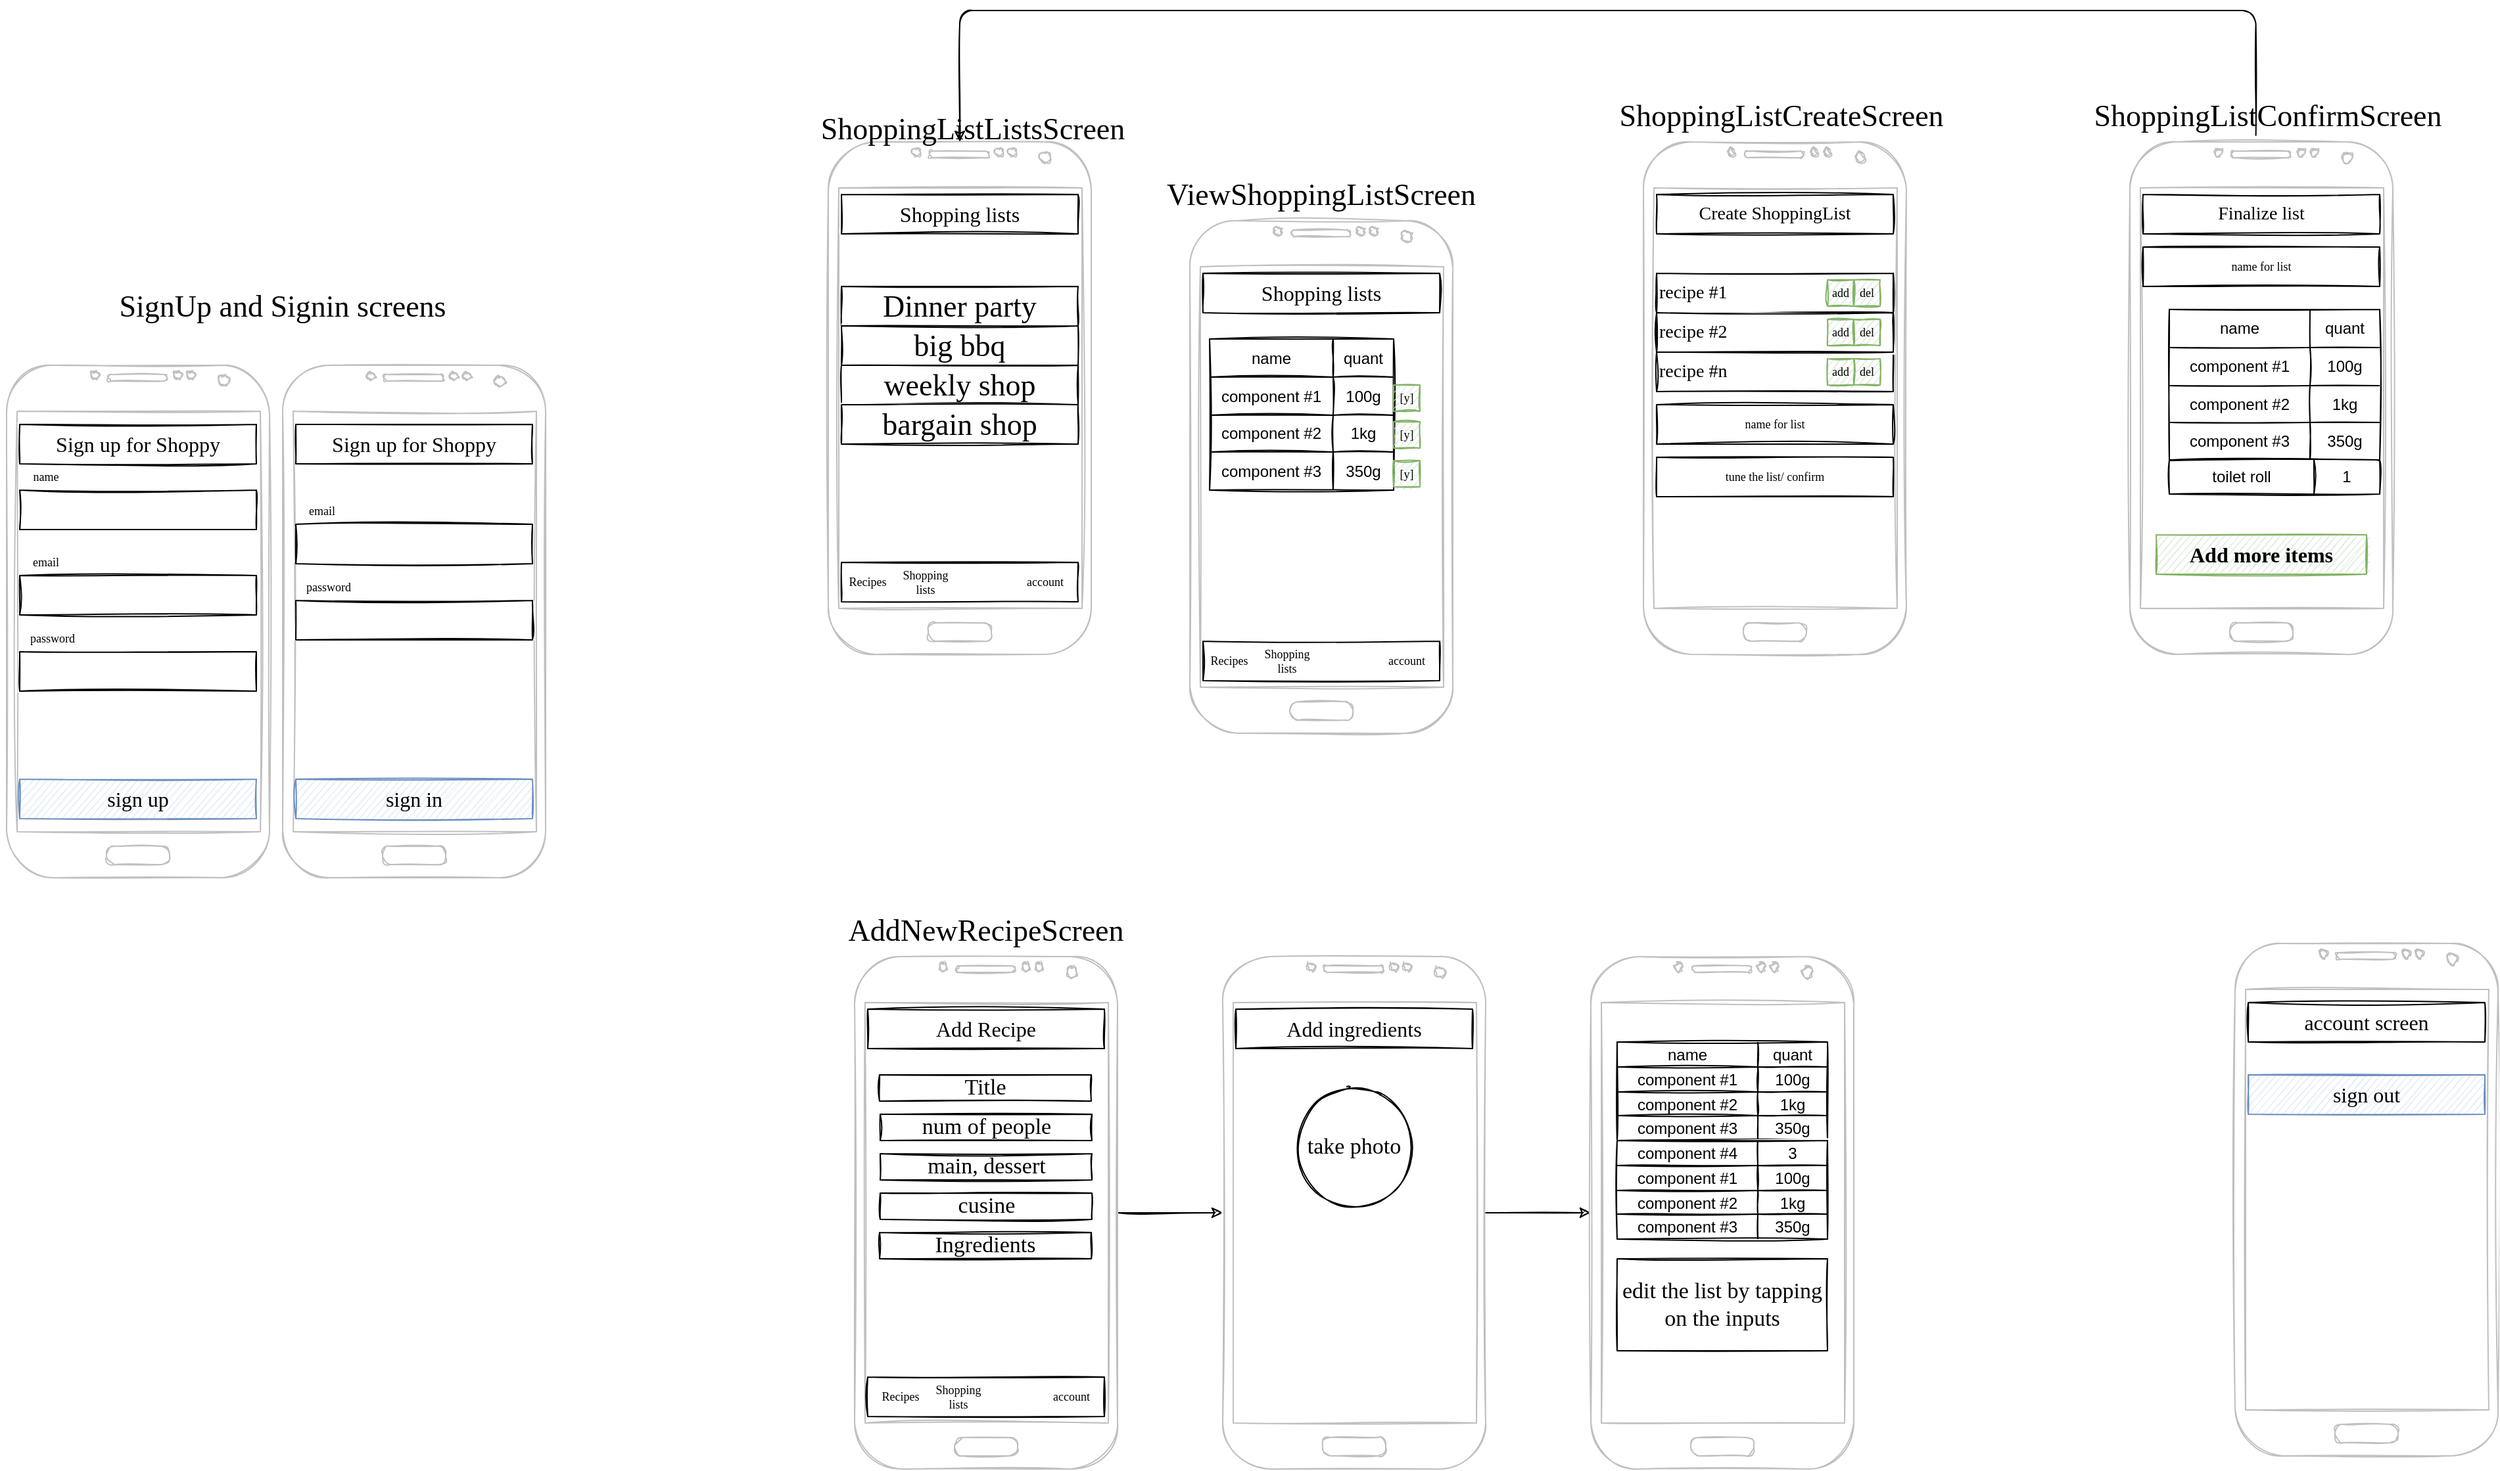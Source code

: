 <mxfile version="14.5.3" type="github" pages="4">
  <diagram id="S8S6S_zs-tFYUFydIni0" name="Page-1">
    <mxGraphModel dx="2241" dy="867" grid="1" gridSize="10" guides="1" tooltips="1" connect="1" arrows="1" fold="1" page="1" pageScale="1" pageWidth="850" pageHeight="1100" math="0" shadow="0">
      <root>
        <mxCell id="0" />
        <mxCell id="1" parent="0" />
        <mxCell id="lwpKW712aM4c5S9FHlkD-142" value="" style="verticalLabelPosition=bottom;verticalAlign=top;html=1;shadow=0;dashed=0;strokeWidth=1;shape=mxgraph.android.phone2;strokeColor=#c0c0c0;sketch=1;" parent="1" vertex="1">
          <mxGeometry x="325" y="180" width="200" height="390" as="geometry" />
        </mxCell>
        <mxCell id="WBAK2P9Rp_MF3gCQEYfs-1" value="" style="verticalLabelPosition=bottom;verticalAlign=top;html=1;shadow=0;dashed=0;strokeWidth=1;shape=mxgraph.android.phone2;strokeColor=#c0c0c0;sketch=1;" parent="1" vertex="1">
          <mxGeometry x="50" y="120" width="200" height="390" as="geometry" />
        </mxCell>
        <mxCell id="LDTR95kZnx1Ec3UNAk0M-1" value="Dinner party" style="rounded=0;whiteSpace=wrap;html=1;fontSize=23;fontFamily=Lucida Console;sketch=1;" parent="1" vertex="1">
          <mxGeometry x="60" y="230" width="180" height="30" as="geometry" />
        </mxCell>
        <mxCell id="LDTR95kZnx1Ec3UNAk0M-2" value="Shopping lists" style="rounded=0;whiteSpace=wrap;html=1;fontSize=16;fontFamily=Lucida Console;sketch=1;" parent="1" vertex="1">
          <mxGeometry x="60" y="160" width="180" height="30" as="geometry" />
        </mxCell>
        <mxCell id="LDTR95kZnx1Ec3UNAk0M-3" value="" style="rounded=0;whiteSpace=wrap;html=1;fontSize=11;fontFamily=Lucida Console;sketch=1;" parent="1" vertex="1">
          <mxGeometry x="60" y="440" width="180" height="30" as="geometry" />
        </mxCell>
        <mxCell id="LDTR95kZnx1Ec3UNAk0M-5" value="Recipes" style="text;html=1;strokeColor=none;fillColor=none;align=center;verticalAlign=middle;whiteSpace=wrap;rounded=0;fontFamily=Lucida Console;fontSize=9;sketch=1;" parent="1" vertex="1">
          <mxGeometry x="60" y="445" width="40" height="20" as="geometry" />
        </mxCell>
        <mxCell id="LDTR95kZnx1Ec3UNAk0M-6" value="Shopping lists" style="text;html=1;strokeColor=none;fillColor=none;align=center;verticalAlign=middle;whiteSpace=wrap;rounded=0;fontFamily=Lucida Console;fontSize=9;sketch=1;" parent="1" vertex="1">
          <mxGeometry x="104" y="445" width="40" height="20" as="geometry" />
        </mxCell>
        <mxCell id="LDTR95kZnx1Ec3UNAk0M-7" value="big bbq" style="rounded=0;whiteSpace=wrap;html=1;fontSize=23;fontFamily=Lucida Console;sketch=1;" parent="1" vertex="1">
          <mxGeometry x="60" y="260" width="180" height="30" as="geometry" />
        </mxCell>
        <mxCell id="LDTR95kZnx1Ec3UNAk0M-8" value="weekly shop" style="rounded=0;whiteSpace=wrap;html=1;fontSize=23;fontFamily=Lucida Console;sketch=1;" parent="1" vertex="1">
          <mxGeometry x="60" y="290" width="180" height="30" as="geometry" />
        </mxCell>
        <mxCell id="LDTR95kZnx1Ec3UNAk0M-9" value="bargain shop" style="rounded=0;whiteSpace=wrap;html=1;fontSize=23;fontFamily=Lucida Console;sketch=1;" parent="1" vertex="1">
          <mxGeometry x="60" y="320" width="180" height="30" as="geometry" />
        </mxCell>
        <mxCell id="LDTR95kZnx1Ec3UNAk0M-11" value="SignUp and Signin screens" style="text;html=1;strokeColor=none;fillColor=none;align=center;verticalAlign=middle;whiteSpace=wrap;rounded=0;fontFamily=Lucida Console;fontSize=23;sketch=1;" parent="1" vertex="1">
          <mxGeometry x="-520" y="235" width="310" height="20" as="geometry" />
        </mxCell>
        <mxCell id="LDTR95kZnx1Ec3UNAk0M-12" value="" style="verticalLabelPosition=bottom;verticalAlign=top;html=1;shadow=0;dashed=0;strokeWidth=1;shape=mxgraph.android.phone2;strokeColor=#c0c0c0;sketch=1;" parent="1" vertex="1">
          <mxGeometry x="670" y="120" width="200" height="390" as="geometry" />
        </mxCell>
        <mxCell id="LDTR95kZnx1Ec3UNAk0M-13" value="ShoppingListCreateScreen" style="text;html=1;strokeColor=none;fillColor=none;align=center;verticalAlign=middle;whiteSpace=wrap;rounded=0;fontFamily=Lucida Console;fontSize=23;sketch=1;" parent="1" vertex="1">
          <mxGeometry x="690" y="90" width="170" height="20" as="geometry" />
        </mxCell>
        <mxCell id="LDTR95kZnx1Ec3UNAk0M-14" value="Create ShoppingList" style="rounded=0;whiteSpace=wrap;html=1;fontSize=14;fontFamily=Lucida Console;sketch=1;" parent="1" vertex="1">
          <mxGeometry x="680" y="160" width="180" height="30" as="geometry" />
        </mxCell>
        <mxCell id="LDTR95kZnx1Ec3UNAk0M-15" value="recipe #1" style="rounded=0;whiteSpace=wrap;html=1;fontSize=14;fontFamily=Lucida Console;sketch=1;" parent="1" vertex="1">
          <mxGeometry x="680" y="220" width="180" height="30" as="geometry" />
        </mxCell>
        <mxCell id="LDTR95kZnx1Ec3UNAk0M-17" value="recipe #2" style="rounded=0;whiteSpace=wrap;html=1;fontSize=14;fontFamily=Lucida Console;sketch=1;" parent="1" vertex="1">
          <mxGeometry x="680" y="250" width="180" height="30" as="geometry" />
        </mxCell>
        <mxCell id="LDTR95kZnx1Ec3UNAk0M-18" value="recipe #n" style="rounded=0;whiteSpace=wrap;html=1;fontSize=14;fontFamily=Lucida Console;align=left;sketch=1;" parent="1" vertex="1">
          <mxGeometry x="680" y="280" width="180" height="30" as="geometry" />
        </mxCell>
        <mxCell id="LDTR95kZnx1Ec3UNAk0M-19" value="recipe #1" style="rounded=0;whiteSpace=wrap;html=1;fontSize=14;fontFamily=Lucida Console;align=left;sketch=1;" parent="1" vertex="1">
          <mxGeometry x="680" y="220" width="180" height="30" as="geometry" />
        </mxCell>
        <mxCell id="LDTR95kZnx1Ec3UNAk0M-20" value="recipe #2" style="rounded=0;whiteSpace=wrap;html=1;fontSize=14;fontFamily=Lucida Console;align=left;sketch=1;" parent="1" vertex="1">
          <mxGeometry x="680" y="250" width="180" height="30" as="geometry" />
        </mxCell>
        <mxCell id="LDTR95kZnx1Ec3UNAk0M-21" value="add" style="rounded=0;whiteSpace=wrap;html=1;fontFamily=Lucida Console;fontSize=9;align=center;fillColor=#d5e8d4;strokeColor=#82b366;sketch=1;" parent="1" vertex="1">
          <mxGeometry x="810" y="225" width="20" height="20" as="geometry" />
        </mxCell>
        <mxCell id="LDTR95kZnx1Ec3UNAk0M-22" value="del" style="rounded=0;whiteSpace=wrap;html=1;fontFamily=Lucida Console;fontSize=9;align=center;fillColor=#d5e8d4;strokeColor=#82b366;sketch=1;" parent="1" vertex="1">
          <mxGeometry x="830" y="225" width="20" height="20" as="geometry" />
        </mxCell>
        <mxCell id="LDTR95kZnx1Ec3UNAk0M-23" value="add" style="rounded=0;whiteSpace=wrap;html=1;fontFamily=Lucida Console;fontSize=9;align=center;fillColor=#d5e8d4;strokeColor=#82b366;sketch=1;" parent="1" vertex="1">
          <mxGeometry x="810" y="255" width="20" height="20" as="geometry" />
        </mxCell>
        <mxCell id="LDTR95kZnx1Ec3UNAk0M-24" value="del" style="rounded=0;whiteSpace=wrap;html=1;fontFamily=Lucida Console;fontSize=9;align=center;fillColor=#d5e8d4;strokeColor=#82b366;sketch=1;" parent="1" vertex="1">
          <mxGeometry x="830" y="255" width="20" height="20" as="geometry" />
        </mxCell>
        <mxCell id="LDTR95kZnx1Ec3UNAk0M-25" value="add" style="rounded=0;whiteSpace=wrap;html=1;fontFamily=Lucida Console;fontSize=9;align=center;fillColor=#d5e8d4;strokeColor=#82b366;sketch=1;" parent="1" vertex="1">
          <mxGeometry x="810" y="285" width="20" height="20" as="geometry" />
        </mxCell>
        <mxCell id="LDTR95kZnx1Ec3UNAk0M-26" value="del" style="rounded=0;whiteSpace=wrap;html=1;fontFamily=Lucida Console;fontSize=9;align=center;fillColor=#d5e8d4;strokeColor=#82b366;sketch=1;" parent="1" vertex="1">
          <mxGeometry x="830" y="285" width="20" height="20" as="geometry" />
        </mxCell>
        <mxCell id="LDTR95kZnx1Ec3UNAk0M-27" value="name for list" style="rounded=0;whiteSpace=wrap;html=1;fontFamily=Lucida Console;fontSize=9;align=center;sketch=1;" parent="1" vertex="1">
          <mxGeometry x="680" y="320" width="180" height="30" as="geometry" />
        </mxCell>
        <mxCell id="LDTR95kZnx1Ec3UNAk0M-28" value="tune the list/ confirm" style="rounded=0;whiteSpace=wrap;html=1;fontFamily=Lucida Console;fontSize=9;align=center;sketch=1;" parent="1" vertex="1">
          <mxGeometry x="680" y="360" width="180" height="30" as="geometry" />
        </mxCell>
        <mxCell id="LDTR95kZnx1Ec3UNAk0M-31" value="" style="verticalLabelPosition=bottom;verticalAlign=top;html=1;shadow=0;dashed=0;strokeWidth=1;shape=mxgraph.android.phone2;strokeColor=#c0c0c0;sketch=1;" parent="1" vertex="1">
          <mxGeometry x="1040" y="120" width="200" height="390" as="geometry" />
        </mxCell>
        <mxCell id="LDTR95kZnx1Ec3UNAk0M-32" value="ShoppingListConfirmScreen" style="text;html=1;strokeColor=none;fillColor=none;align=center;verticalAlign=middle;whiteSpace=wrap;rounded=0;fontFamily=Lucida Console;fontSize=23;sketch=1;" parent="1" vertex="1">
          <mxGeometry x="1060" y="90" width="170" height="20" as="geometry" />
        </mxCell>
        <mxCell id="LDTR95kZnx1Ec3UNAk0M-33" value="Finalize list" style="rounded=0;whiteSpace=wrap;html=1;fontSize=14;fontFamily=Lucida Console;sketch=1;" parent="1" vertex="1">
          <mxGeometry x="1050" y="160" width="180" height="30" as="geometry" />
        </mxCell>
        <mxCell id="LDTR95kZnx1Ec3UNAk0M-34" value="name for list" style="rounded=0;whiteSpace=wrap;html=1;fontFamily=Lucida Console;fontSize=9;align=center;sketch=1;" parent="1" vertex="1">
          <mxGeometry x="1050" y="200" width="180" height="30" as="geometry" />
        </mxCell>
        <mxCell id="LDTR95kZnx1Ec3UNAk0M-36" value="" style="shape=table;html=1;whiteSpace=wrap;startSize=0;container=1;collapsible=0;childLayout=tableLayout;sketch=1;" parent="1" vertex="1">
          <mxGeometry x="340" y="270" width="140" height="115" as="geometry" />
        </mxCell>
        <mxCell id="LDTR95kZnx1Ec3UNAk0M-37" value="" style="shape=partialRectangle;html=1;whiteSpace=wrap;collapsible=0;dropTarget=0;pointerEvents=0;fillColor=none;top=0;left=0;bottom=0;right=0;points=[[0,0.5],[1,0.5]];portConstraint=eastwest;sketch=1;" parent="LDTR95kZnx1Ec3UNAk0M-36" vertex="1">
          <mxGeometry width="140" height="29" as="geometry" />
        </mxCell>
        <mxCell id="LDTR95kZnx1Ec3UNAk0M-38" value="name" style="shape=partialRectangle;html=1;whiteSpace=wrap;connectable=0;overflow=hidden;fillColor=none;top=0;left=0;bottom=0;right=0;sketch=1;" parent="LDTR95kZnx1Ec3UNAk0M-37" vertex="1">
          <mxGeometry width="94" height="29" as="geometry" />
        </mxCell>
        <mxCell id="LDTR95kZnx1Ec3UNAk0M-39" value="quant" style="shape=partialRectangle;html=1;whiteSpace=wrap;connectable=0;overflow=hidden;fillColor=none;top=0;left=0;bottom=0;right=0;sketch=1;" parent="LDTR95kZnx1Ec3UNAk0M-37" vertex="1">
          <mxGeometry x="94" width="46" height="29" as="geometry" />
        </mxCell>
        <mxCell id="LDTR95kZnx1Ec3UNAk0M-40" value="" style="shape=partialRectangle;html=1;whiteSpace=wrap;collapsible=0;dropTarget=0;pointerEvents=0;fillColor=none;top=0;left=0;bottom=0;right=0;points=[[0,0.5],[1,0.5]];portConstraint=eastwest;sketch=1;" parent="LDTR95kZnx1Ec3UNAk0M-36" vertex="1">
          <mxGeometry y="29" width="140" height="29" as="geometry" />
        </mxCell>
        <mxCell id="LDTR95kZnx1Ec3UNAk0M-41" value="component #1" style="shape=partialRectangle;html=1;whiteSpace=wrap;connectable=0;overflow=hidden;fillColor=none;top=0;left=0;bottom=0;right=0;sketch=1;" parent="LDTR95kZnx1Ec3UNAk0M-40" vertex="1">
          <mxGeometry width="94" height="29" as="geometry" />
        </mxCell>
        <mxCell id="LDTR95kZnx1Ec3UNAk0M-42" value="&lt;div&gt;100g&lt;/div&gt;" style="shape=partialRectangle;html=1;whiteSpace=wrap;connectable=0;overflow=hidden;fillColor=none;top=0;left=0;bottom=0;right=0;sketch=1;" parent="LDTR95kZnx1Ec3UNAk0M-40" vertex="1">
          <mxGeometry x="94" width="46" height="29" as="geometry" />
        </mxCell>
        <mxCell id="LDTR95kZnx1Ec3UNAk0M-43" value="" style="shape=partialRectangle;html=1;whiteSpace=wrap;collapsible=0;dropTarget=0;pointerEvents=0;fillColor=none;top=0;left=0;bottom=0;right=0;points=[[0,0.5],[1,0.5]];portConstraint=eastwest;sketch=1;" parent="LDTR95kZnx1Ec3UNAk0M-36" vertex="1">
          <mxGeometry y="58" width="140" height="28" as="geometry" />
        </mxCell>
        <mxCell id="LDTR95kZnx1Ec3UNAk0M-44" value="component #2" style="shape=partialRectangle;html=1;whiteSpace=wrap;connectable=0;overflow=hidden;fillColor=none;top=0;left=0;bottom=0;right=0;sketch=1;" parent="LDTR95kZnx1Ec3UNAk0M-43" vertex="1">
          <mxGeometry width="94" height="28" as="geometry" />
        </mxCell>
        <mxCell id="LDTR95kZnx1Ec3UNAk0M-45" value="1kg" style="shape=partialRectangle;html=1;whiteSpace=wrap;connectable=0;overflow=hidden;fillColor=none;top=0;left=0;bottom=0;right=0;sketch=1;" parent="LDTR95kZnx1Ec3UNAk0M-43" vertex="1">
          <mxGeometry x="94" width="46" height="28" as="geometry" />
        </mxCell>
        <mxCell id="LDTR95kZnx1Ec3UNAk0M-46" value="" style="shape=partialRectangle;html=1;whiteSpace=wrap;collapsible=0;dropTarget=0;pointerEvents=0;fillColor=none;top=0;left=0;bottom=0;right=0;points=[[0,0.5],[1,0.5]];portConstraint=eastwest;sketch=1;" parent="LDTR95kZnx1Ec3UNAk0M-36" vertex="1">
          <mxGeometry y="86" width="140" height="29" as="geometry" />
        </mxCell>
        <mxCell id="LDTR95kZnx1Ec3UNAk0M-47" value="component #3" style="shape=partialRectangle;html=1;whiteSpace=wrap;connectable=0;overflow=hidden;fillColor=none;top=0;left=0;bottom=0;right=0;sketch=1;" parent="LDTR95kZnx1Ec3UNAk0M-46" vertex="1">
          <mxGeometry width="94" height="29" as="geometry" />
        </mxCell>
        <mxCell id="LDTR95kZnx1Ec3UNAk0M-48" value="350g" style="shape=partialRectangle;html=1;whiteSpace=wrap;connectable=0;overflow=hidden;fillColor=none;top=0;left=0;bottom=0;right=0;sketch=1;" parent="LDTR95kZnx1Ec3UNAk0M-46" vertex="1">
          <mxGeometry x="94" width="46" height="29" as="geometry" />
        </mxCell>
        <mxCell id="LDTR95kZnx1Ec3UNAk0M-49" value="Add more items" style="rounded=0;whiteSpace=wrap;html=1;fontFamily=Lucida Console;fontSize=16;align=center;fillColor=#d5e8d4;strokeColor=#82b366;fontStyle=1;sketch=1;" parent="1" vertex="1">
          <mxGeometry x="1060" y="419" width="160" height="30" as="geometry" />
        </mxCell>
        <mxCell id="LDTR95kZnx1Ec3UNAk0M-51" value="" style="edgeStyle=elbowEdgeStyle;elbow=vertical;endArrow=classic;html=1;fontFamily=Lucida Console;fontSize=28;exitX=0.479;exitY=-0.013;exitDx=0;exitDy=0;exitPerimeter=0;fontStyle=1;sketch=1;" parent="1" source="LDTR95kZnx1Ec3UNAk0M-31" target="WBAK2P9Rp_MF3gCQEYfs-1" edge="1">
          <mxGeometry width="50" height="50" relative="1" as="geometry">
            <mxPoint x="460" y="350" as="sourcePoint" />
            <mxPoint x="510" y="300" as="targetPoint" />
            <Array as="points">
              <mxPoint x="530" y="20" />
            </Array>
          </mxGeometry>
        </mxCell>
        <mxCell id="lwpKW712aM4c5S9FHlkD-18" value="" style="edgeStyle=orthogonalEdgeStyle;rounded=0;orthogonalLoop=1;jettySize=auto;html=1;fontFamily=Lucida Console;fontSize=17;sketch=1;" parent="1" source="lwpKW712aM4c5S9FHlkD-5" target="lwpKW712aM4c5S9FHlkD-17" edge="1">
          <mxGeometry relative="1" as="geometry" />
        </mxCell>
        <mxCell id="lwpKW712aM4c5S9FHlkD-5" value="" style="verticalLabelPosition=bottom;verticalAlign=top;html=1;shadow=0;dashed=0;strokeWidth=1;shape=mxgraph.android.phone2;strokeColor=#c0c0c0;sketch=1;" parent="1" vertex="1">
          <mxGeometry x="70" y="740" width="200" height="390" as="geometry" />
        </mxCell>
        <mxCell id="lwpKW712aM4c5S9FHlkD-6" value="Add Recipe" style="rounded=0;whiteSpace=wrap;html=1;fontSize=16;fontFamily=Lucida Console;sketch=1;" parent="1" vertex="1">
          <mxGeometry x="80" y="780" width="180" height="30" as="geometry" />
        </mxCell>
        <mxCell id="lwpKW712aM4c5S9FHlkD-7" value="" style="rounded=0;whiteSpace=wrap;html=1;fontSize=11;fontFamily=Lucida Console;sketch=1;" parent="1" vertex="1">
          <mxGeometry x="80" y="1060" width="180" height="30" as="geometry" />
        </mxCell>
        <mxCell id="lwpKW712aM4c5S9FHlkD-8" value="AddNewRecipeScreen" style="text;html=1;strokeColor=none;fillColor=none;align=center;verticalAlign=middle;whiteSpace=wrap;rounded=0;fontFamily=Lucida Console;fontSize=23;sketch=1;" parent="1" vertex="1">
          <mxGeometry x="85" y="710" width="170" height="20" as="geometry" />
        </mxCell>
        <mxCell id="lwpKW712aM4c5S9FHlkD-9" value="Recipes" style="text;html=1;strokeColor=none;fillColor=none;align=center;verticalAlign=middle;whiteSpace=wrap;rounded=0;fontFamily=Lucida Console;fontSize=9;sketch=1;" parent="1" vertex="1">
          <mxGeometry x="85" y="1065" width="40" height="20" as="geometry" />
        </mxCell>
        <mxCell id="lwpKW712aM4c5S9FHlkD-10" value="Shopping lists" style="text;html=1;strokeColor=none;fillColor=none;align=center;verticalAlign=middle;whiteSpace=wrap;rounded=0;fontFamily=Lucida Console;fontSize=9;sketch=1;" parent="1" vertex="1">
          <mxGeometry x="129" y="1065" width="40" height="20" as="geometry" />
        </mxCell>
        <mxCell id="lwpKW712aM4c5S9FHlkD-11" value="Title" style="rounded=0;whiteSpace=wrap;html=1;fontFamily=Lucida Console;fontSize=17;align=center;sketch=1;" parent="1" vertex="1">
          <mxGeometry x="89" y="830" width="161" height="20" as="geometry" />
        </mxCell>
        <mxCell id="lwpKW712aM4c5S9FHlkD-12" value="num of people" style="rounded=0;whiteSpace=wrap;html=1;fontFamily=Lucida Console;fontSize=17;align=center;sketch=1;" parent="1" vertex="1">
          <mxGeometry x="89.5" y="860" width="161" height="20" as="geometry" />
        </mxCell>
        <mxCell id="lwpKW712aM4c5S9FHlkD-13" value="main, dessert" style="rounded=0;whiteSpace=wrap;html=1;fontFamily=Lucida Console;fontSize=17;align=center;sketch=1;" parent="1" vertex="1">
          <mxGeometry x="89.5" y="890" width="161" height="20" as="geometry" />
        </mxCell>
        <mxCell id="lwpKW712aM4c5S9FHlkD-14" value="cusine" style="rounded=0;whiteSpace=wrap;html=1;fontFamily=Lucida Console;fontSize=17;align=center;sketch=1;" parent="1" vertex="1">
          <mxGeometry x="89.5" y="920" width="161" height="20" as="geometry" />
        </mxCell>
        <mxCell id="lwpKW712aM4c5S9FHlkD-22" value="" style="edgeStyle=orthogonalEdgeStyle;rounded=0;orthogonalLoop=1;jettySize=auto;html=1;fontFamily=Lucida Console;fontSize=17;sketch=1;" parent="1" source="lwpKW712aM4c5S9FHlkD-17" target="lwpKW712aM4c5S9FHlkD-21" edge="1">
          <mxGeometry relative="1" as="geometry" />
        </mxCell>
        <mxCell id="lwpKW712aM4c5S9FHlkD-17" value="" style="verticalLabelPosition=bottom;verticalAlign=top;html=1;shadow=0;dashed=0;strokeWidth=1;shape=mxgraph.android.phone2;strokeColor=#c0c0c0;sketch=1;" parent="1" vertex="1">
          <mxGeometry x="350" y="740" width="200" height="390" as="geometry" />
        </mxCell>
        <mxCell id="lwpKW712aM4c5S9FHlkD-19" value="Add ingredients" style="rounded=0;whiteSpace=wrap;html=1;fontSize=16;fontFamily=Lucida Console;sketch=1;" parent="1" vertex="1">
          <mxGeometry x="360" y="780" width="180" height="30" as="geometry" />
        </mxCell>
        <mxCell id="lwpKW712aM4c5S9FHlkD-20" value="take photo" style="ellipse;whiteSpace=wrap;html=1;aspect=fixed;fontFamily=Lucida Console;fontSize=17;align=center;sketch=1;" parent="1" vertex="1">
          <mxGeometry x="405" y="840" width="90" height="90" as="geometry" />
        </mxCell>
        <mxCell id="lwpKW712aM4c5S9FHlkD-21" value="" style="verticalLabelPosition=bottom;verticalAlign=top;html=1;shadow=0;dashed=0;strokeWidth=1;shape=mxgraph.android.phone2;strokeColor=#c0c0c0;sketch=1;" parent="1" vertex="1">
          <mxGeometry x="630" y="740" width="200" height="390" as="geometry" />
        </mxCell>
        <mxCell id="lwpKW712aM4c5S9FHlkD-102" value="" style="shape=table;html=1;whiteSpace=wrap;startSize=0;container=1;collapsible=0;childLayout=tableLayout;sketch=1;" parent="1" vertex="1">
          <mxGeometry x="650" y="805" width="160" height="75" as="geometry" />
        </mxCell>
        <mxCell id="lwpKW712aM4c5S9FHlkD-103" value="" style="shape=partialRectangle;html=1;whiteSpace=wrap;collapsible=0;dropTarget=0;pointerEvents=0;fillColor=none;top=0;left=0;bottom=0;right=0;points=[[0,0.5],[1,0.5]];portConstraint=eastwest;sketch=1;" parent="lwpKW712aM4c5S9FHlkD-102" vertex="1">
          <mxGeometry width="160" height="19" as="geometry" />
        </mxCell>
        <mxCell id="lwpKW712aM4c5S9FHlkD-104" value="name" style="shape=partialRectangle;html=1;whiteSpace=wrap;connectable=0;overflow=hidden;fillColor=none;top=0;left=0;bottom=0;right=0;sketch=1;" parent="lwpKW712aM4c5S9FHlkD-103" vertex="1">
          <mxGeometry width="107" height="19" as="geometry" />
        </mxCell>
        <mxCell id="lwpKW712aM4c5S9FHlkD-105" value="quant" style="shape=partialRectangle;html=1;whiteSpace=wrap;connectable=0;overflow=hidden;fillColor=none;top=0;left=0;bottom=0;right=0;sketch=1;" parent="lwpKW712aM4c5S9FHlkD-103" vertex="1">
          <mxGeometry x="107" width="53" height="19" as="geometry" />
        </mxCell>
        <mxCell id="lwpKW712aM4c5S9FHlkD-106" value="" style="shape=partialRectangle;html=1;whiteSpace=wrap;collapsible=0;dropTarget=0;pointerEvents=0;fillColor=none;top=0;left=0;bottom=0;right=0;points=[[0,0.5],[1,0.5]];portConstraint=eastwest;sketch=1;" parent="lwpKW712aM4c5S9FHlkD-102" vertex="1">
          <mxGeometry y="19" width="160" height="19" as="geometry" />
        </mxCell>
        <mxCell id="lwpKW712aM4c5S9FHlkD-107" value="component #1" style="shape=partialRectangle;html=1;whiteSpace=wrap;connectable=0;overflow=hidden;fillColor=none;top=0;left=0;bottom=0;right=0;sketch=1;" parent="lwpKW712aM4c5S9FHlkD-106" vertex="1">
          <mxGeometry width="107" height="19" as="geometry" />
        </mxCell>
        <mxCell id="lwpKW712aM4c5S9FHlkD-108" value="&lt;div&gt;100g&lt;/div&gt;" style="shape=partialRectangle;html=1;whiteSpace=wrap;connectable=0;overflow=hidden;fillColor=none;top=0;left=0;bottom=0;right=0;sketch=1;" parent="lwpKW712aM4c5S9FHlkD-106" vertex="1">
          <mxGeometry x="107" width="53" height="19" as="geometry" />
        </mxCell>
        <mxCell id="lwpKW712aM4c5S9FHlkD-109" value="" style="shape=partialRectangle;html=1;whiteSpace=wrap;collapsible=0;dropTarget=0;pointerEvents=0;fillColor=none;top=0;left=0;bottom=0;right=0;points=[[0,0.5],[1,0.5]];portConstraint=eastwest;sketch=1;" parent="lwpKW712aM4c5S9FHlkD-102" vertex="1">
          <mxGeometry y="38" width="160" height="18" as="geometry" />
        </mxCell>
        <mxCell id="lwpKW712aM4c5S9FHlkD-110" value="component #2" style="shape=partialRectangle;html=1;whiteSpace=wrap;connectable=0;overflow=hidden;fillColor=none;top=0;left=0;bottom=0;right=0;sketch=1;" parent="lwpKW712aM4c5S9FHlkD-109" vertex="1">
          <mxGeometry width="107" height="18" as="geometry" />
        </mxCell>
        <mxCell id="lwpKW712aM4c5S9FHlkD-111" value="1kg" style="shape=partialRectangle;html=1;whiteSpace=wrap;connectable=0;overflow=hidden;fillColor=none;top=0;left=0;bottom=0;right=0;sketch=1;" parent="lwpKW712aM4c5S9FHlkD-109" vertex="1">
          <mxGeometry x="107" width="53" height="18" as="geometry" />
        </mxCell>
        <mxCell id="lwpKW712aM4c5S9FHlkD-112" value="" style="shape=partialRectangle;html=1;whiteSpace=wrap;collapsible=0;dropTarget=0;pointerEvents=0;fillColor=none;top=0;left=0;bottom=0;right=0;points=[[0,0.5],[1,0.5]];portConstraint=eastwest;sketch=1;" parent="lwpKW712aM4c5S9FHlkD-102" vertex="1">
          <mxGeometry y="56" width="160" height="19" as="geometry" />
        </mxCell>
        <mxCell id="lwpKW712aM4c5S9FHlkD-113" value="component #3" style="shape=partialRectangle;html=1;whiteSpace=wrap;connectable=0;overflow=hidden;fillColor=none;top=0;left=0;bottom=0;right=0;sketch=1;" parent="lwpKW712aM4c5S9FHlkD-112" vertex="1">
          <mxGeometry width="107" height="19" as="geometry" />
        </mxCell>
        <mxCell id="lwpKW712aM4c5S9FHlkD-114" value="350g" style="shape=partialRectangle;html=1;whiteSpace=wrap;connectable=0;overflow=hidden;fillColor=none;top=0;left=0;bottom=0;right=0;sketch=1;" parent="lwpKW712aM4c5S9FHlkD-112" vertex="1">
          <mxGeometry x="107" width="53" height="19" as="geometry" />
        </mxCell>
        <mxCell id="lwpKW712aM4c5S9FHlkD-128" value="" style="shape=table;html=1;whiteSpace=wrap;startSize=0;container=1;collapsible=0;childLayout=tableLayout;sketch=1;" parent="1" vertex="1">
          <mxGeometry x="650" y="880" width="160" height="75" as="geometry" />
        </mxCell>
        <mxCell id="lwpKW712aM4c5S9FHlkD-129" value="" style="shape=partialRectangle;html=1;whiteSpace=wrap;collapsible=0;dropTarget=0;pointerEvents=0;fillColor=none;top=0;left=0;bottom=0;right=0;points=[[0,0.5],[1,0.5]];portConstraint=eastwest;sketch=1;" parent="lwpKW712aM4c5S9FHlkD-128" vertex="1">
          <mxGeometry width="160" height="19" as="geometry" />
        </mxCell>
        <mxCell id="lwpKW712aM4c5S9FHlkD-130" value="component #4" style="shape=partialRectangle;html=1;whiteSpace=wrap;connectable=0;overflow=hidden;fillColor=none;top=0;left=0;bottom=0;right=0;sketch=1;" parent="lwpKW712aM4c5S9FHlkD-129" vertex="1">
          <mxGeometry width="107" height="19" as="geometry" />
        </mxCell>
        <mxCell id="lwpKW712aM4c5S9FHlkD-131" value="3" style="shape=partialRectangle;html=1;whiteSpace=wrap;connectable=0;overflow=hidden;fillColor=none;top=0;left=0;bottom=0;right=0;sketch=1;" parent="lwpKW712aM4c5S9FHlkD-129" vertex="1">
          <mxGeometry x="107" width="53" height="19" as="geometry" />
        </mxCell>
        <mxCell id="lwpKW712aM4c5S9FHlkD-132" value="" style="shape=partialRectangle;html=1;whiteSpace=wrap;collapsible=0;dropTarget=0;pointerEvents=0;fillColor=none;top=0;left=0;bottom=0;right=0;points=[[0,0.5],[1,0.5]];portConstraint=eastwest;sketch=1;" parent="lwpKW712aM4c5S9FHlkD-128" vertex="1">
          <mxGeometry y="19" width="160" height="19" as="geometry" />
        </mxCell>
        <mxCell id="lwpKW712aM4c5S9FHlkD-133" value="component #1" style="shape=partialRectangle;html=1;whiteSpace=wrap;connectable=0;overflow=hidden;fillColor=none;top=0;left=0;bottom=0;right=0;sketch=1;" parent="lwpKW712aM4c5S9FHlkD-132" vertex="1">
          <mxGeometry width="107" height="19" as="geometry" />
        </mxCell>
        <mxCell id="lwpKW712aM4c5S9FHlkD-134" value="&lt;div&gt;100g&lt;/div&gt;" style="shape=partialRectangle;html=1;whiteSpace=wrap;connectable=0;overflow=hidden;fillColor=none;top=0;left=0;bottom=0;right=0;sketch=1;" parent="lwpKW712aM4c5S9FHlkD-132" vertex="1">
          <mxGeometry x="107" width="53" height="19" as="geometry" />
        </mxCell>
        <mxCell id="lwpKW712aM4c5S9FHlkD-135" value="" style="shape=partialRectangle;html=1;whiteSpace=wrap;collapsible=0;dropTarget=0;pointerEvents=0;fillColor=none;top=0;left=0;bottom=0;right=0;points=[[0,0.5],[1,0.5]];portConstraint=eastwest;sketch=1;" parent="lwpKW712aM4c5S9FHlkD-128" vertex="1">
          <mxGeometry y="38" width="160" height="18" as="geometry" />
        </mxCell>
        <mxCell id="lwpKW712aM4c5S9FHlkD-136" value="component #2" style="shape=partialRectangle;html=1;whiteSpace=wrap;connectable=0;overflow=hidden;fillColor=none;top=0;left=0;bottom=0;right=0;sketch=1;" parent="lwpKW712aM4c5S9FHlkD-135" vertex="1">
          <mxGeometry width="107" height="18" as="geometry" />
        </mxCell>
        <mxCell id="lwpKW712aM4c5S9FHlkD-137" value="1kg" style="shape=partialRectangle;html=1;whiteSpace=wrap;connectable=0;overflow=hidden;fillColor=none;top=0;left=0;bottom=0;right=0;sketch=1;" parent="lwpKW712aM4c5S9FHlkD-135" vertex="1">
          <mxGeometry x="107" width="53" height="18" as="geometry" />
        </mxCell>
        <mxCell id="lwpKW712aM4c5S9FHlkD-138" value="" style="shape=partialRectangle;html=1;whiteSpace=wrap;collapsible=0;dropTarget=0;pointerEvents=0;fillColor=none;top=0;left=0;bottom=0;right=0;points=[[0,0.5],[1,0.5]];portConstraint=eastwest;sketch=1;" parent="lwpKW712aM4c5S9FHlkD-128" vertex="1">
          <mxGeometry y="56" width="160" height="19" as="geometry" />
        </mxCell>
        <mxCell id="lwpKW712aM4c5S9FHlkD-139" value="component #3" style="shape=partialRectangle;html=1;whiteSpace=wrap;connectable=0;overflow=hidden;fillColor=none;top=0;left=0;bottom=0;right=0;sketch=1;" parent="lwpKW712aM4c5S9FHlkD-138" vertex="1">
          <mxGeometry width="107" height="19" as="geometry" />
        </mxCell>
        <mxCell id="lwpKW712aM4c5S9FHlkD-140" value="350g" style="shape=partialRectangle;html=1;whiteSpace=wrap;connectable=0;overflow=hidden;fillColor=none;top=0;left=0;bottom=0;right=0;sketch=1;" parent="lwpKW712aM4c5S9FHlkD-138" vertex="1">
          <mxGeometry x="107" width="53" height="19" as="geometry" />
        </mxCell>
        <mxCell id="lwpKW712aM4c5S9FHlkD-141" value="edit the list by tapping on the inputs" style="rounded=0;whiteSpace=wrap;html=1;fontFamily=Lucida Console;fontSize=17;align=center;sketch=1;" parent="1" vertex="1">
          <mxGeometry x="650" y="970" width="160" height="70" as="geometry" />
        </mxCell>
        <mxCell id="lwpKW712aM4c5S9FHlkD-143" value="Shopping lists" style="rounded=0;whiteSpace=wrap;html=1;fontSize=16;fontFamily=Lucida Console;sketch=1;" parent="1" vertex="1">
          <mxGeometry x="335" y="220" width="180" height="30" as="geometry" />
        </mxCell>
        <mxCell id="lwpKW712aM4c5S9FHlkD-144" value="" style="rounded=0;whiteSpace=wrap;html=1;fontSize=11;fontFamily=Lucida Console;sketch=1;" parent="1" vertex="1">
          <mxGeometry x="335" y="500" width="180" height="30" as="geometry" />
        </mxCell>
        <mxCell id="lwpKW712aM4c5S9FHlkD-145" value="Recipes" style="text;html=1;strokeColor=none;fillColor=none;align=center;verticalAlign=middle;whiteSpace=wrap;rounded=0;fontFamily=Lucida Console;fontSize=9;sketch=1;" parent="1" vertex="1">
          <mxGeometry x="335" y="505" width="40" height="20" as="geometry" />
        </mxCell>
        <mxCell id="lwpKW712aM4c5S9FHlkD-146" value="Shopping lists" style="text;html=1;strokeColor=none;fillColor=none;align=center;verticalAlign=middle;whiteSpace=wrap;rounded=0;fontFamily=Lucida Console;fontSize=9;sketch=1;" parent="1" vertex="1">
          <mxGeometry x="379" y="505" width="40" height="20" as="geometry" />
        </mxCell>
        <mxCell id="lwpKW712aM4c5S9FHlkD-147" value="ViewShoppingListScreen" style="text;html=1;strokeColor=none;fillColor=none;align=center;verticalAlign=middle;whiteSpace=wrap;rounded=0;fontFamily=Lucida Console;fontSize=23;sketch=1;" parent="1" vertex="1">
          <mxGeometry x="340" y="150" width="170" height="20" as="geometry" />
        </mxCell>
        <mxCell id="lwpKW712aM4c5S9FHlkD-148" value="" style="shape=table;html=1;whiteSpace=wrap;startSize=0;container=1;collapsible=0;childLayout=tableLayout;sketch=1;" parent="1" vertex="1">
          <mxGeometry x="1070" y="247.5" width="160" height="115" as="geometry" />
        </mxCell>
        <mxCell id="lwpKW712aM4c5S9FHlkD-149" value="" style="shape=partialRectangle;html=1;whiteSpace=wrap;collapsible=0;dropTarget=0;pointerEvents=0;fillColor=none;top=0;left=0;bottom=0;right=0;points=[[0,0.5],[1,0.5]];portConstraint=eastwest;sketch=1;" parent="lwpKW712aM4c5S9FHlkD-148" vertex="1">
          <mxGeometry width="160" height="29" as="geometry" />
        </mxCell>
        <mxCell id="lwpKW712aM4c5S9FHlkD-150" value="name" style="shape=partialRectangle;html=1;whiteSpace=wrap;connectable=0;overflow=hidden;fillColor=none;top=0;left=0;bottom=0;right=0;sketch=1;" parent="lwpKW712aM4c5S9FHlkD-149" vertex="1">
          <mxGeometry width="107" height="29" as="geometry" />
        </mxCell>
        <mxCell id="lwpKW712aM4c5S9FHlkD-151" value="quant" style="shape=partialRectangle;html=1;whiteSpace=wrap;connectable=0;overflow=hidden;fillColor=none;top=0;left=0;bottom=0;right=0;sketch=1;" parent="lwpKW712aM4c5S9FHlkD-149" vertex="1">
          <mxGeometry x="107" width="53" height="29" as="geometry" />
        </mxCell>
        <mxCell id="lwpKW712aM4c5S9FHlkD-152" value="" style="shape=partialRectangle;html=1;whiteSpace=wrap;collapsible=0;dropTarget=0;pointerEvents=0;fillColor=none;top=0;left=0;bottom=0;right=0;points=[[0,0.5],[1,0.5]];portConstraint=eastwest;sketch=1;" parent="lwpKW712aM4c5S9FHlkD-148" vertex="1">
          <mxGeometry y="29" width="160" height="29" as="geometry" />
        </mxCell>
        <mxCell id="lwpKW712aM4c5S9FHlkD-153" value="component #1" style="shape=partialRectangle;html=1;whiteSpace=wrap;connectable=0;overflow=hidden;fillColor=none;top=0;left=0;bottom=0;right=0;sketch=1;" parent="lwpKW712aM4c5S9FHlkD-152" vertex="1">
          <mxGeometry width="107" height="29" as="geometry" />
        </mxCell>
        <mxCell id="lwpKW712aM4c5S9FHlkD-154" value="&lt;div&gt;100g&lt;/div&gt;" style="shape=partialRectangle;html=1;whiteSpace=wrap;connectable=0;overflow=hidden;fillColor=none;top=0;left=0;bottom=0;right=0;sketch=1;" parent="lwpKW712aM4c5S9FHlkD-152" vertex="1">
          <mxGeometry x="107" width="53" height="29" as="geometry" />
        </mxCell>
        <mxCell id="lwpKW712aM4c5S9FHlkD-155" value="" style="shape=partialRectangle;html=1;whiteSpace=wrap;collapsible=0;dropTarget=0;pointerEvents=0;fillColor=none;top=0;left=0;bottom=0;right=0;points=[[0,0.5],[1,0.5]];portConstraint=eastwest;sketch=1;" parent="lwpKW712aM4c5S9FHlkD-148" vertex="1">
          <mxGeometry y="58" width="160" height="28" as="geometry" />
        </mxCell>
        <mxCell id="lwpKW712aM4c5S9FHlkD-156" value="component #2" style="shape=partialRectangle;html=1;whiteSpace=wrap;connectable=0;overflow=hidden;fillColor=none;top=0;left=0;bottom=0;right=0;sketch=1;" parent="lwpKW712aM4c5S9FHlkD-155" vertex="1">
          <mxGeometry width="107" height="28" as="geometry" />
        </mxCell>
        <mxCell id="lwpKW712aM4c5S9FHlkD-157" value="1kg" style="shape=partialRectangle;html=1;whiteSpace=wrap;connectable=0;overflow=hidden;fillColor=none;top=0;left=0;bottom=0;right=0;sketch=1;" parent="lwpKW712aM4c5S9FHlkD-155" vertex="1">
          <mxGeometry x="107" width="53" height="28" as="geometry" />
        </mxCell>
        <mxCell id="lwpKW712aM4c5S9FHlkD-158" value="" style="shape=partialRectangle;html=1;whiteSpace=wrap;collapsible=0;dropTarget=0;pointerEvents=0;fillColor=none;top=0;left=0;bottom=0;right=0;points=[[0,0.5],[1,0.5]];portConstraint=eastwest;sketch=1;" parent="lwpKW712aM4c5S9FHlkD-148" vertex="1">
          <mxGeometry y="86" width="160" height="29" as="geometry" />
        </mxCell>
        <mxCell id="lwpKW712aM4c5S9FHlkD-159" value="component #3" style="shape=partialRectangle;html=1;whiteSpace=wrap;connectable=0;overflow=hidden;fillColor=none;top=0;left=0;bottom=0;right=0;sketch=1;" parent="lwpKW712aM4c5S9FHlkD-158" vertex="1">
          <mxGeometry width="107" height="29" as="geometry" />
        </mxCell>
        <mxCell id="lwpKW712aM4c5S9FHlkD-160" value="350g" style="shape=partialRectangle;html=1;whiteSpace=wrap;connectable=0;overflow=hidden;fillColor=none;top=0;left=0;bottom=0;right=0;sketch=1;" parent="lwpKW712aM4c5S9FHlkD-158" vertex="1">
          <mxGeometry x="107" width="53" height="29" as="geometry" />
        </mxCell>
        <mxCell id="lwpKW712aM4c5S9FHlkD-161" value="[y]" style="rounded=0;whiteSpace=wrap;html=1;fontFamily=Lucida Console;fontSize=9;align=center;fillColor=#d5e8d4;strokeColor=#82b366;sketch=1;" parent="1" vertex="1">
          <mxGeometry x="480" y="305" width="20" height="20" as="geometry" />
        </mxCell>
        <mxCell id="lwpKW712aM4c5S9FHlkD-162" value="[y]" style="rounded=0;whiteSpace=wrap;html=1;fontFamily=Lucida Console;fontSize=9;align=center;fillColor=#d5e8d4;strokeColor=#82b366;sketch=1;" parent="1" vertex="1">
          <mxGeometry x="480" y="333" width="20" height="20" as="geometry" />
        </mxCell>
        <mxCell id="lwpKW712aM4c5S9FHlkD-163" value="[y]" style="rounded=0;whiteSpace=wrap;html=1;fontFamily=Lucida Console;fontSize=9;align=center;fillColor=#d5e8d4;strokeColor=#82b366;sketch=1;" parent="1" vertex="1">
          <mxGeometry x="480" y="362.5" width="20" height="20" as="geometry" />
        </mxCell>
        <mxCell id="lwpKW712aM4c5S9FHlkD-166" value="account" style="text;html=1;strokeColor=none;fillColor=none;align=center;verticalAlign=middle;whiteSpace=wrap;rounded=0;fontFamily=Lucida Console;fontSize=9;sketch=1;" parent="1" vertex="1">
          <mxGeometry x="195" y="445" width="40" height="20" as="geometry" />
        </mxCell>
        <mxCell id="lwpKW712aM4c5S9FHlkD-167" value="" style="verticalLabelPosition=bottom;verticalAlign=top;html=1;shadow=0;dashed=0;strokeWidth=1;shape=mxgraph.android.phone2;strokeColor=#c0c0c0;sketch=1;" parent="1" vertex="1">
          <mxGeometry x="1120" y="730" width="200" height="390" as="geometry" />
        </mxCell>
        <mxCell id="lwpKW712aM4c5S9FHlkD-168" value="account screen" style="rounded=0;whiteSpace=wrap;html=1;fontSize=16;fontFamily=Lucida Console;sketch=1;" parent="1" vertex="1">
          <mxGeometry x="1130" y="775" width="180" height="30" as="geometry" />
        </mxCell>
        <mxCell id="lwpKW712aM4c5S9FHlkD-169" value="sign out" style="rounded=0;whiteSpace=wrap;html=1;fontSize=16;fontFamily=Lucida Console;fillColor=#dae8fc;strokeColor=#6c8ebf;sketch=1;" parent="1" vertex="1">
          <mxGeometry x="1130" y="830" width="180" height="30" as="geometry" />
        </mxCell>
        <mxCell id="lwpKW712aM4c5S9FHlkD-170" value="" style="verticalLabelPosition=bottom;verticalAlign=top;html=1;shadow=0;dashed=0;strokeWidth=1;shape=mxgraph.android.phone2;strokeColor=#c0c0c0;sketch=1;" parent="1" vertex="1">
          <mxGeometry x="-575" y="290" width="200" height="390" as="geometry" />
        </mxCell>
        <mxCell id="lwpKW712aM4c5S9FHlkD-171" value="Sign up for Shoppy" style="rounded=0;whiteSpace=wrap;html=1;fontSize=16;fontFamily=Lucida Console;sketch=1;" parent="1" vertex="1">
          <mxGeometry x="-565" y="335" width="180" height="30" as="geometry" />
        </mxCell>
        <mxCell id="lwpKW712aM4c5S9FHlkD-172" value="sign up" style="rounded=0;whiteSpace=wrap;html=1;fontSize=16;fontFamily=Lucida Console;fillColor=#dae8fc;strokeColor=#6c8ebf;sketch=1;" parent="1" vertex="1">
          <mxGeometry x="-565" y="605" width="180" height="30" as="geometry" />
        </mxCell>
        <mxCell id="lwpKW712aM4c5S9FHlkD-173" value="" style="rounded=0;whiteSpace=wrap;html=1;fontSize=16;fontFamily=Lucida Console;sketch=1;" parent="1" vertex="1">
          <mxGeometry x="-565" y="450" width="180" height="30" as="geometry" />
        </mxCell>
        <mxCell id="lwpKW712aM4c5S9FHlkD-174" value="" style="rounded=0;whiteSpace=wrap;html=1;fontSize=16;fontFamily=Lucida Console;sketch=1;" parent="1" vertex="1">
          <mxGeometry x="-565" y="508" width="180" height="30" as="geometry" />
        </mxCell>
        <mxCell id="lwpKW712aM4c5S9FHlkD-175" value="email" style="text;html=1;strokeColor=none;fillColor=none;align=center;verticalAlign=middle;whiteSpace=wrap;rounded=0;fontFamily=Lucida Console;fontSize=9;sketch=1;" parent="1" vertex="1">
          <mxGeometry x="-580" y="430" width="70" height="20" as="geometry" />
        </mxCell>
        <mxCell id="lwpKW712aM4c5S9FHlkD-176" value="password" style="text;html=1;strokeColor=none;fillColor=none;align=center;verticalAlign=middle;whiteSpace=wrap;rounded=0;fontFamily=Lucida Console;fontSize=9;sketch=1;" parent="1" vertex="1">
          <mxGeometry x="-575" y="488" width="70" height="20" as="geometry" />
        </mxCell>
        <mxCell id="lwpKW712aM4c5S9FHlkD-177" value="" style="rounded=0;whiteSpace=wrap;html=1;fontSize=16;fontFamily=Lucida Console;sketch=1;" parent="1" vertex="1">
          <mxGeometry x="-565" y="385" width="180" height="30" as="geometry" />
        </mxCell>
        <mxCell id="lwpKW712aM4c5S9FHlkD-178" value="name" style="text;html=1;strokeColor=none;fillColor=none;align=center;verticalAlign=middle;whiteSpace=wrap;rounded=0;fontFamily=Lucida Console;fontSize=9;sketch=1;" parent="1" vertex="1">
          <mxGeometry x="-580" y="365" width="70" height="20" as="geometry" />
        </mxCell>
        <mxCell id="lwpKW712aM4c5S9FHlkD-179" value="" style="verticalLabelPosition=bottom;verticalAlign=top;html=1;shadow=0;dashed=0;strokeWidth=1;shape=mxgraph.android.phone2;strokeColor=#c0c0c0;sketch=1;" parent="1" vertex="1">
          <mxGeometry x="-365" y="290" width="200" height="390" as="geometry" />
        </mxCell>
        <mxCell id="lwpKW712aM4c5S9FHlkD-180" value="Sign up for Shoppy" style="rounded=0;whiteSpace=wrap;html=1;fontSize=16;fontFamily=Lucida Console;sketch=1;" parent="1" vertex="1">
          <mxGeometry x="-355" y="335" width="180" height="30" as="geometry" />
        </mxCell>
        <mxCell id="lwpKW712aM4c5S9FHlkD-181" value="sign in" style="rounded=0;whiteSpace=wrap;html=1;fontSize=16;fontFamily=Lucida Console;fillColor=#dae8fc;strokeColor=#6c8ebf;sketch=1;" parent="1" vertex="1">
          <mxGeometry x="-355" y="605" width="180" height="30" as="geometry" />
        </mxCell>
        <mxCell id="lwpKW712aM4c5S9FHlkD-182" value="" style="rounded=0;whiteSpace=wrap;html=1;fontSize=16;fontFamily=Lucida Console;sketch=1;" parent="1" vertex="1">
          <mxGeometry x="-355" y="411" width="180" height="30" as="geometry" />
        </mxCell>
        <mxCell id="lwpKW712aM4c5S9FHlkD-183" value="" style="rounded=0;whiteSpace=wrap;html=1;fontSize=16;fontFamily=Lucida Console;sketch=1;" parent="1" vertex="1">
          <mxGeometry x="-355" y="469" width="180" height="30" as="geometry" />
        </mxCell>
        <mxCell id="lwpKW712aM4c5S9FHlkD-184" value="email" style="text;html=1;strokeColor=none;fillColor=none;align=center;verticalAlign=middle;whiteSpace=wrap;rounded=0;fontFamily=Lucida Console;fontSize=9;sketch=1;" parent="1" vertex="1">
          <mxGeometry x="-370" y="391" width="70" height="20" as="geometry" />
        </mxCell>
        <mxCell id="lwpKW712aM4c5S9FHlkD-185" value="password" style="text;html=1;strokeColor=none;fillColor=none;align=center;verticalAlign=middle;whiteSpace=wrap;rounded=0;fontFamily=Lucida Console;fontSize=9;sketch=1;" parent="1" vertex="1">
          <mxGeometry x="-365" y="449" width="70" height="20" as="geometry" />
        </mxCell>
        <mxCell id="lwpKW712aM4c5S9FHlkD-188" value="ShoppingListListsScreen" style="text;html=1;strokeColor=none;fillColor=none;align=center;verticalAlign=middle;whiteSpace=wrap;rounded=0;fontFamily=Lucida Console;fontSize=23;sketch=1;" parent="1" vertex="1">
          <mxGeometry x="75" y="100" width="170" height="20" as="geometry" />
        </mxCell>
        <mxCell id="lwpKW712aM4c5S9FHlkD-189" value="" style="shape=table;html=1;whiteSpace=wrap;startSize=0;container=1;collapsible=0;childLayout=tableLayout;sketch=1;" parent="1" vertex="1">
          <mxGeometry x="1070" y="362" width="160" height="26" as="geometry" />
        </mxCell>
        <mxCell id="lwpKW712aM4c5S9FHlkD-190" value="" style="shape=partialRectangle;html=1;whiteSpace=wrap;collapsible=0;dropTarget=0;pointerEvents=0;fillColor=none;top=0;left=0;bottom=0;right=0;points=[[0,0.5],[1,0.5]];portConstraint=eastwest;sketch=1;" parent="lwpKW712aM4c5S9FHlkD-189" vertex="1">
          <mxGeometry width="160" height="26" as="geometry" />
        </mxCell>
        <mxCell id="lwpKW712aM4c5S9FHlkD-191" value="toilet roll" style="shape=partialRectangle;html=1;whiteSpace=wrap;connectable=0;overflow=hidden;fillColor=none;top=0;left=0;bottom=0;right=0;sketch=1;" parent="lwpKW712aM4c5S9FHlkD-190" vertex="1">
          <mxGeometry width="110" height="26" as="geometry" />
        </mxCell>
        <mxCell id="lwpKW712aM4c5S9FHlkD-192" value="1" style="shape=partialRectangle;html=1;whiteSpace=wrap;connectable=0;overflow=hidden;fillColor=none;top=0;left=0;bottom=0;right=0;sketch=1;" parent="lwpKW712aM4c5S9FHlkD-190" vertex="1">
          <mxGeometry x="110" width="50" height="26" as="geometry" />
        </mxCell>
        <mxCell id="SOoSq4ruoh9onEI2pAPY-12" value="Ingredients" style="rounded=0;whiteSpace=wrap;html=1;fontFamily=Lucida Console;fontSize=17;align=center;sketch=1;" vertex="1" parent="1">
          <mxGeometry x="89" y="950" width="161" height="20" as="geometry" />
        </mxCell>
        <mxCell id="JJDql05510NPb_NE8KQe-1" value="account" style="text;html=1;strokeColor=none;fillColor=none;align=center;verticalAlign=middle;whiteSpace=wrap;rounded=0;fontFamily=Lucida Console;fontSize=9;sketch=1;" vertex="1" parent="1">
          <mxGeometry x="470" y="505" width="40" height="20" as="geometry" />
        </mxCell>
        <mxCell id="JJDql05510NPb_NE8KQe-2" value="account" style="text;html=1;strokeColor=none;fillColor=none;align=center;verticalAlign=middle;whiteSpace=wrap;rounded=0;fontFamily=Lucida Console;fontSize=9;sketch=1;" vertex="1" parent="1">
          <mxGeometry x="215" y="1065" width="40" height="20" as="geometry" />
        </mxCell>
      </root>
    </mxGraphModel>
  </diagram>
  <diagram id="jZCyjlfQMn0yyW2t85NQ" name="screen org">
    <mxGraphModel dx="1043" dy="650" grid="1" gridSize="10" guides="1" tooltips="1" connect="1" arrows="1" fold="1" page="1" pageScale="1" pageWidth="850" pageHeight="1100" math="0" shadow="0">
      <root>
        <mxCell id="qdwxyIsfag_vkfbrn5gM-0" />
        <mxCell id="qdwxyIsfag_vkfbrn5gM-1" parent="qdwxyIsfag_vkfbrn5gM-0" />
        <mxCell id="qdwxyIsfag_vkfbrn5gM-2" value="signup screen" style="rounded=0;whiteSpace=wrap;html=1;fillColor=#dae8fc;strokeColor=#6c8ebf;fontStyle=0;fontSize=20;" parent="qdwxyIsfag_vkfbrn5gM-1" vertex="1">
          <mxGeometry x="130" y="160" width="220" height="60" as="geometry" />
        </mxCell>
        <mxCell id="qdwxyIsfag_vkfbrn5gM-3" value="&lt;div&gt;sign in screen&lt;/div&gt;" style="rounded=0;whiteSpace=wrap;html=1;fillColor=#dae8fc;strokeColor=#6c8ebf;fontStyle=0;fontSize=20;" parent="qdwxyIsfag_vkfbrn5gM-1" vertex="1">
          <mxGeometry x="430" y="160" width="220" height="60" as="geometry" />
        </mxCell>
        <mxCell id="qdwxyIsfag_vkfbrn5gM-4" value="" style="endArrow=classic;startArrow=classic;html=1;fontSize=20;entryX=0;entryY=0.5;entryDx=0;entryDy=0;exitX=1;exitY=0.5;exitDx=0;exitDy=0;" parent="qdwxyIsfag_vkfbrn5gM-1" source="qdwxyIsfag_vkfbrn5gM-2" target="qdwxyIsfag_vkfbrn5gM-3" edge="1">
          <mxGeometry width="50" height="50" relative="1" as="geometry">
            <mxPoint x="260" y="390" as="sourcePoint" />
            <mxPoint x="310" y="340" as="targetPoint" />
          </mxGeometry>
        </mxCell>
        <mxCell id="qdwxyIsfag_vkfbrn5gM-5" value="Recipe screen" style="rounded=0;whiteSpace=wrap;html=1;fillColor=#dae8fc;strokeColor=#6c8ebf;fontStyle=0;fontSize=20;" parent="qdwxyIsfag_vkfbrn5gM-1" vertex="1">
          <mxGeometry x="260" y="320" width="220" height="60" as="geometry" />
        </mxCell>
        <mxCell id="qdwxyIsfag_vkfbrn5gM-6" value="Recipe Detail screen" style="rounded=0;whiteSpace=wrap;html=1;fillColor=#dae8fc;strokeColor=#6c8ebf;fontStyle=0;fontSize=20;" parent="qdwxyIsfag_vkfbrn5gM-1" vertex="1">
          <mxGeometry x="560" y="320" width="220" height="60" as="geometry" />
        </mxCell>
        <mxCell id="qdwxyIsfag_vkfbrn5gM-7" value="Recipe Create screen" style="rounded=0;whiteSpace=wrap;html=1;fillColor=#dae8fc;strokeColor=#6c8ebf;fontStyle=0;fontSize=20;" parent="qdwxyIsfag_vkfbrn5gM-1" vertex="1">
          <mxGeometry x="260" y="450" width="220" height="60" as="geometry" />
        </mxCell>
        <mxCell id="qdwxyIsfag_vkfbrn5gM-8" value="TAKE PHOTO screen" style="rounded=0;whiteSpace=wrap;html=1;fillColor=#dae8fc;strokeColor=#6c8ebf;fontStyle=0;fontSize=20;" parent="qdwxyIsfag_vkfbrn5gM-1" vertex="1">
          <mxGeometry x="560" y="450" width="220" height="60" as="geometry" />
        </mxCell>
        <mxCell id="qdwxyIsfag_vkfbrn5gM-75" value="" style="endArrow=classic;startArrow=classic;html=1;fontSize=20;exitX=1;exitY=0.5;exitDx=0;exitDy=0;entryX=0;entryY=0.5;entryDx=0;entryDy=0;" parent="qdwxyIsfag_vkfbrn5gM-1" target="qdwxyIsfag_vkfbrn5gM-6" edge="1">
          <mxGeometry width="50" height="50" relative="1" as="geometry">
            <mxPoint x="480" y="349.29" as="sourcePoint" />
            <mxPoint x="530" y="349" as="targetPoint" />
          </mxGeometry>
        </mxCell>
        <mxCell id="qdwxyIsfag_vkfbrn5gM-76" value="Account screen" style="rounded=0;whiteSpace=wrap;html=1;fillColor=#dae8fc;strokeColor=#6c8ebf;fontStyle=0;fontSize=20;" parent="qdwxyIsfag_vkfbrn5gM-1" vertex="1">
          <mxGeometry x="260" y="710" width="220" height="60" as="geometry" />
        </mxCell>
        <mxCell id="qdwxyIsfag_vkfbrn5gM-77" value="Bottom tab navigator" style="rounded=0;whiteSpace=wrap;html=1;fillColor=#d5e8d4;strokeColor=#82b366;fontStyle=0;fontSize=16;" parent="qdwxyIsfag_vkfbrn5gM-1" vertex="1">
          <mxGeometry x="130" y="320" width="130" height="450" as="geometry" />
        </mxCell>
        <mxCell id="qdwxyIsfag_vkfbrn5gM-78" value="Stack navigator" style="rounded=0;whiteSpace=wrap;html=1;fillColor=#d5e8d4;strokeColor=#82b366;fontStyle=0;fontSize=20;" parent="qdwxyIsfag_vkfbrn5gM-1" vertex="1">
          <mxGeometry x="130" y="220" width="520" height="40" as="geometry" />
        </mxCell>
        <mxCell id="qdwxyIsfag_vkfbrn5gM-80" value="" style="endArrow=classic;startArrow=classic;html=1;fontSize=20;exitX=1;exitY=0.5;exitDx=0;exitDy=0;entryX=0;entryY=0.5;entryDx=0;entryDy=0;" parent="qdwxyIsfag_vkfbrn5gM-1" source="qdwxyIsfag_vkfbrn5gM-7" target="qdwxyIsfag_vkfbrn5gM-8" edge="1">
          <mxGeometry width="50" height="50" relative="1" as="geometry">
            <mxPoint x="490" y="420.0" as="sourcePoint" />
            <mxPoint x="570" y="420.71" as="targetPoint" />
          </mxGeometry>
        </mxCell>
        <mxCell id="qdwxyIsfag_vkfbrn5gM-81" value="Stack navigator" style="rounded=0;whiteSpace=wrap;html=1;fillColor=#d5e8d4;strokeColor=#82b366;fontStyle=0;fontSize=20;" parent="qdwxyIsfag_vkfbrn5gM-1" vertex="1">
          <mxGeometry x="260" y="380" width="520" height="40" as="geometry" />
        </mxCell>
        <mxCell id="qdwxyIsfag_vkfbrn5gM-82" value="Stack navigator" style="rounded=0;whiteSpace=wrap;html=1;fillColor=#d5e8d4;strokeColor=#82b366;fontStyle=0;fontSize=20;" parent="qdwxyIsfag_vkfbrn5gM-1" vertex="1">
          <mxGeometry x="260" y="510" width="520" height="40" as="geometry" />
        </mxCell>
        <mxCell id="qdwxyIsfag_vkfbrn5gM-83" value="Switch navigator" style="rounded=0;whiteSpace=wrap;html=1;fillColor=#d5e8d4;strokeColor=#82b366;fontStyle=0;fontSize=23;" parent="qdwxyIsfag_vkfbrn5gM-1" vertex="1">
          <mxGeometry y="50" width="130" height="720" as="geometry" />
        </mxCell>
        <mxCell id="AH-SVHP-QE3kMJ4q8TXV-0" value="Shopping Lists screen" style="rounded=0;whiteSpace=wrap;html=1;fillColor=#dae8fc;strokeColor=#6c8ebf;fontStyle=0;fontSize=20;" parent="qdwxyIsfag_vkfbrn5gM-1" vertex="1">
          <mxGeometry x="260" y="580" width="220" height="60" as="geometry" />
        </mxCell>
        <mxCell id="AH-SVHP-QE3kMJ4q8TXV-1" value="Stack navigator" style="rounded=0;whiteSpace=wrap;html=1;fillColor=#d5e8d4;strokeColor=#82b366;fontStyle=0;fontSize=20;" parent="qdwxyIsfag_vkfbrn5gM-1" vertex="1">
          <mxGeometry x="260" y="640" width="750" height="40" as="geometry" />
        </mxCell>
        <mxCell id="AH-SVHP-QE3kMJ4q8TXV-2" value="Create shopping list" style="rounded=0;whiteSpace=wrap;html=1;fillColor=#dae8fc;strokeColor=#6c8ebf;fontStyle=0;fontSize=20;" parent="qdwxyIsfag_vkfbrn5gM-1" vertex="1">
          <mxGeometry x="520" y="580" width="220" height="60" as="geometry" />
        </mxCell>
        <mxCell id="AH-SVHP-QE3kMJ4q8TXV-3" value="TAKE PHOTO screen" style="rounded=0;whiteSpace=wrap;html=1;fillColor=#dae8fc;strokeColor=#6c8ebf;fontStyle=0;fontSize=20;" parent="qdwxyIsfag_vkfbrn5gM-1" vertex="1">
          <mxGeometry x="790" y="580" width="220" height="60" as="geometry" />
        </mxCell>
        <mxCell id="9F2ljhVIJpy1S83PPJ---0" value="splash screen/ null screen" style="rounded=0;whiteSpace=wrap;html=1;fillColor=#dae8fc;strokeColor=#6c8ebf;fontStyle=0;fontSize=20;" parent="qdwxyIsfag_vkfbrn5gM-1" vertex="1">
          <mxGeometry x="130" y="50" width="220" height="60" as="geometry" />
        </mxCell>
      </root>
    </mxGraphModel>
  </diagram>
  <diagram id="6jXPRPMNnWCmM7UmNFNJ" name="auth">
    <mxGraphModel dx="2512" dy="763" grid="1" gridSize="10" guides="1" tooltips="1" connect="1" arrows="1" fold="1" page="1" pageScale="1" pageWidth="850" pageHeight="1100" math="0" shadow="0">
      <root>
        <mxCell id="_uPLFFRYyuftYlshMBbt-0" />
        <mxCell id="_uPLFFRYyuftYlshMBbt-1" parent="_uPLFFRYyuftYlshMBbt-0" />
        <mxCell id="fPhqnT4PVxU_--1QpgGI-2" style="edgeStyle=orthogonalEdgeStyle;rounded=0;orthogonalLoop=1;jettySize=auto;html=1;fontFamily=Lucida Console;fontSize=10;" parent="_uPLFFRYyuftYlshMBbt-1" source="_uPLFFRYyuftYlshMBbt-2" target="_uPLFFRYyuftYlshMBbt-3" edge="1">
          <mxGeometry relative="1" as="geometry" />
        </mxCell>
        <mxCell id="_uPLFFRYyuftYlshMBbt-2" value="AuthProvider" style="rounded=0;whiteSpace=wrap;html=1;fontFamily=Lucida Console;fontSize=16;align=center;verticalAlign=top;fillColor=#d5e8d4;strokeColor=#82b366;" parent="_uPLFFRYyuftYlshMBbt-1" vertex="1">
          <mxGeometry x="340" y="240" width="150" height="60" as="geometry" />
        </mxCell>
        <mxCell id="_uPLFFRYyuftYlshMBbt-9" value="" style="edgeStyle=orthogonalEdgeStyle;rounded=0;orthogonalLoop=1;jettySize=auto;html=1;fontFamily=Lucida Console;fontSize=10;entryX=0.5;entryY=0;entryDx=0;entryDy=0;" parent="_uPLFFRYyuftYlshMBbt-1" source="_uPLFFRYyuftYlshMBbt-3" target="_uPLFFRYyuftYlshMBbt-4" edge="1">
          <mxGeometry relative="1" as="geometry">
            <Array as="points">
              <mxPoint x="415" y="390" />
              <mxPoint x="140" y="390" />
            </Array>
          </mxGeometry>
        </mxCell>
        <mxCell id="6jbCyil2mpMhk21aW8Bb-0" style="edgeStyle=orthogonalEdgeStyle;rounded=0;orthogonalLoop=1;jettySize=auto;html=1;entryX=0.5;entryY=0;entryDx=0;entryDy=0;fontFamily=Lucida Console;fontSize=10;" parent="_uPLFFRYyuftYlshMBbt-1" source="_uPLFFRYyuftYlshMBbt-3" target="fPhqnT4PVxU_--1QpgGI-3" edge="1">
          <mxGeometry relative="1" as="geometry">
            <Array as="points">
              <mxPoint x="415" y="390" />
              <mxPoint x="488" y="390" />
              <mxPoint x="488" y="430" />
            </Array>
          </mxGeometry>
        </mxCell>
        <mxCell id="wcMITaRO-HpFkZPpKvlZ-0" style="edgeStyle=orthogonalEdgeStyle;rounded=0;orthogonalLoop=1;jettySize=auto;html=1;entryX=0.5;entryY=0;entryDx=0;entryDy=0;fontFamily=Lucida Console;fontSize=10;" parent="_uPLFFRYyuftYlshMBbt-1" source="_uPLFFRYyuftYlshMBbt-3" target="6jbCyil2mpMhk21aW8Bb-1" edge="1">
          <mxGeometry relative="1" as="geometry">
            <Array as="points">
              <mxPoint x="415" y="390" />
              <mxPoint x="640" y="390" />
            </Array>
          </mxGeometry>
        </mxCell>
        <mxCell id="N4ByyE_6EoR0HfE3pg3K-1" style="edgeStyle=orthogonalEdgeStyle;rounded=0;orthogonalLoop=1;jettySize=auto;html=1;entryX=0.5;entryY=0;entryDx=0;entryDy=0;fontFamily=Lucida Console;fontSize=10;" parent="_uPLFFRYyuftYlshMBbt-1" source="_uPLFFRYyuftYlshMBbt-3" target="N4ByyE_6EoR0HfE3pg3K-0" edge="1">
          <mxGeometry relative="1" as="geometry">
            <Array as="points">
              <mxPoint x="415" y="390" />
              <mxPoint x="30" y="390" />
            </Array>
          </mxGeometry>
        </mxCell>
        <mxCell id="_uPLFFRYyuftYlshMBbt-3" value="Navigation stuff" style="rounded=0;whiteSpace=wrap;html=1;fontFamily=Lucida Console;fontSize=16;align=center;fillColor=#ffe6cc;strokeColor=#d79b00;" parent="_uPLFFRYyuftYlshMBbt-1" vertex="1">
          <mxGeometry x="340" y="320" width="150" height="40" as="geometry" />
        </mxCell>
        <mxCell id="N4ByyE_6EoR0HfE3pg3K-2" style="edgeStyle=orthogonalEdgeStyle;rounded=0;orthogonalLoop=1;jettySize=auto;html=1;entryX=-0.007;entryY=0.198;entryDx=0;entryDy=0;entryPerimeter=0;fontFamily=Lucida Console;fontSize=10;" parent="_uPLFFRYyuftYlshMBbt-1" source="_uPLFFRYyuftYlshMBbt-4" target="_uPLFFRYyuftYlshMBbt-2" edge="1">
          <mxGeometry relative="1" as="geometry">
            <Array as="points">
              <mxPoint x="100" y="252" />
            </Array>
          </mxGeometry>
        </mxCell>
        <mxCell id="_uPLFFRYyuftYlshMBbt-4" value="signup screen" style="rounded=0;whiteSpace=wrap;html=1;fontFamily=Lucida Console;fontSize=10;align=center;fillColor=#dae8fc;strokeColor=#6c8ebf;" parent="_uPLFFRYyuftYlshMBbt-1" vertex="1">
          <mxGeometry x="90" y="430" width="100" height="20" as="geometry" />
        </mxCell>
        <mxCell id="N4ByyE_6EoR0HfE3pg3K-7" style="edgeStyle=orthogonalEdgeStyle;rounded=0;orthogonalLoop=1;jettySize=auto;html=1;fontFamily=Lucida Console;fontSize=8;" parent="_uPLFFRYyuftYlshMBbt-1" source="_uPLFFRYyuftYlshMBbt-7" target="_uPLFFRYyuftYlshMBbt-2" edge="1">
          <mxGeometry relative="1" as="geometry">
            <Array as="points">
              <mxPoint x="210" y="290" />
            </Array>
          </mxGeometry>
        </mxCell>
        <mxCell id="_uPLFFRYyuftYlshMBbt-7" value="signin screen" style="rounded=0;whiteSpace=wrap;html=1;fontFamily=Lucida Console;fontSize=10;align=center;fillColor=#dae8fc;strokeColor=#6c8ebf;" parent="_uPLFFRYyuftYlshMBbt-1" vertex="1">
          <mxGeometry x="200" y="430" width="100" height="20" as="geometry" />
        </mxCell>
        <mxCell id="_uPLFFRYyuftYlshMBbt-8" value="recipe screen" style="rounded=0;whiteSpace=wrap;html=1;fontFamily=Lucida Console;fontSize=10;align=center;fillColor=#dae8fc;strokeColor=#6c8ebf;" parent="_uPLFFRYyuftYlshMBbt-1" vertex="1">
          <mxGeometry x="310" y="430" width="100" height="20" as="geometry" />
        </mxCell>
        <mxCell id="_uPLFFRYyuftYlshMBbt-10" value="" style="edgeStyle=orthogonalEdgeStyle;rounded=0;orthogonalLoop=1;jettySize=auto;html=1;fontFamily=Lucida Console;fontSize=10;exitX=0.5;exitY=1;exitDx=0;exitDy=0;entryX=0.5;entryY=0;entryDx=0;entryDy=0;" parent="_uPLFFRYyuftYlshMBbt-1" source="_uPLFFRYyuftYlshMBbt-3" target="_uPLFFRYyuftYlshMBbt-7" edge="1">
          <mxGeometry relative="1" as="geometry">
            <mxPoint x="410" y="405" as="sourcePoint" />
            <mxPoint x="250" y="510" as="targetPoint" />
            <Array as="points">
              <mxPoint x="415" y="390" />
              <mxPoint x="250" y="390" />
            </Array>
          </mxGeometry>
        </mxCell>
        <mxCell id="_uPLFFRYyuftYlshMBbt-11" value="" style="edgeStyle=orthogonalEdgeStyle;rounded=0;orthogonalLoop=1;jettySize=auto;html=1;fontFamily=Lucida Console;fontSize=10;exitX=0.5;exitY=1;exitDx=0;exitDy=0;entryX=0.5;entryY=0;entryDx=0;entryDy=0;" parent="_uPLFFRYyuftYlshMBbt-1" source="_uPLFFRYyuftYlshMBbt-3" target="_uPLFFRYyuftYlshMBbt-8" edge="1">
          <mxGeometry relative="1" as="geometry">
            <mxPoint x="425" y="370" as="sourcePoint" />
            <mxPoint x="340" y="500" as="targetPoint" />
            <Array as="points">
              <mxPoint x="415" y="390" />
              <mxPoint x="360" y="390" />
            </Array>
          </mxGeometry>
        </mxCell>
        <mxCell id="fPhqnT4PVxU_--1QpgGI-0" value="{isSignedIn: true}" style="rounded=0;whiteSpace=wrap;html=1;fontFamily=Lucida Console;fontSize=10;align=center;fillColor=#f8cecc;strokeColor=#b85450;" parent="_uPLFFRYyuftYlshMBbt-1" vertex="1">
          <mxGeometry x="355" y="270" width="120" height="20" as="geometry" />
        </mxCell>
        <mxCell id="fPhqnT4PVxU_--1QpgGI-3" value="recipeCreate screen" style="rounded=0;whiteSpace=wrap;html=1;fontFamily=Lucida Console;fontSize=10;align=center;fillColor=#dae8fc;strokeColor=#6c8ebf;" parent="_uPLFFRYyuftYlshMBbt-1" vertex="1">
          <mxGeometry x="425" y="430" width="125" height="20" as="geometry" />
        </mxCell>
        <mxCell id="6jbCyil2mpMhk21aW8Bb-1" value="shoppingListsscreen" style="rounded=0;whiteSpace=wrap;html=1;fontFamily=Lucida Console;fontSize=10;align=center;fillColor=#dae8fc;strokeColor=#6c8ebf;" parent="_uPLFFRYyuftYlshMBbt-1" vertex="1">
          <mxGeometry x="570" y="430" width="140" height="20" as="geometry" />
        </mxCell>
        <mxCell id="N4ByyE_6EoR0HfE3pg3K-6" style="edgeStyle=orthogonalEdgeStyle;rounded=0;orthogonalLoop=1;jettySize=auto;html=1;fontFamily=Lucida Console;fontSize=8;entryX=0;entryY=0.5;entryDx=0;entryDy=0;" parent="_uPLFFRYyuftYlshMBbt-1" source="N4ByyE_6EoR0HfE3pg3K-0" target="_uPLFFRYyuftYlshMBbt-2" edge="1">
          <mxGeometry relative="1" as="geometry">
            <mxPoint x="290" y="310" as="targetPoint" />
            <Array as="points">
              <mxPoint x="10" y="270" />
            </Array>
          </mxGeometry>
        </mxCell>
        <mxCell id="N4ByyE_6EoR0HfE3pg3K-0" value="account screen" style="rounded=0;whiteSpace=wrap;html=1;fontFamily=Lucida Console;fontSize=10;align=center;fillColor=#dae8fc;strokeColor=#6c8ebf;" parent="_uPLFFRYyuftYlshMBbt-1" vertex="1">
          <mxGeometry x="-20" y="430" width="100" height="20" as="geometry" />
        </mxCell>
        <mxCell id="N4ByyE_6EoR0HfE3pg3K-3" value="try to signUP -&amp;gt; {email:&#39;a@b.com, password: &#39;x&#39;}" style="rounded=0;whiteSpace=wrap;html=1;fontFamily=Lucida Console;fontSize=8;align=center;fillColor=#fff2cc;strokeColor=#d6b656;" parent="_uPLFFRYyuftYlshMBbt-1" vertex="1">
          <mxGeometry x="90" y="220" width="110" height="30" as="geometry" />
        </mxCell>
        <mxCell id="N4ByyE_6EoR0HfE3pg3K-5" value="try to signIN -&amp;gt; {email:&#39;a@b.com, password: &#39;x&#39;}" style="rounded=0;whiteSpace=wrap;html=1;fontFamily=Lucida Console;fontSize=8;align=center;fillColor=#fff2cc;strokeColor=#d6b656;" parent="_uPLFFRYyuftYlshMBbt-1" vertex="1">
          <mxGeometry x="210" y="290" width="90" height="50" as="geometry" />
        </mxCell>
        <mxCell id="N4ByyE_6EoR0HfE3pg3K-8" value="try to signOUT -&amp;gt; {}" style="rounded=0;whiteSpace=wrap;html=1;fontFamily=Lucida Console;fontSize=8;align=center;fillColor=#fff2cc;strokeColor=#d6b656;" parent="_uPLFFRYyuftYlshMBbt-1" vertex="1">
          <mxGeometry y="280" width="90" height="20" as="geometry" />
        </mxCell>
      </root>
    </mxGraphModel>
  </diagram>
  <diagram id="AEhmgYRGWbKld4hM7D31" name="jwt">
    <mxGraphModel dx="1662" dy="763" grid="1" gridSize="10" guides="1" tooltips="1" connect="1" arrows="1" fold="1" page="1" pageScale="1" pageWidth="850" pageHeight="1100" math="0" shadow="0">
      <root>
        <mxCell id="TQWCiGSxxPN5VQvclmqr-0" />
        <mxCell id="TQWCiGSxxPN5VQvclmqr-1" parent="TQWCiGSxxPN5VQvclmqr-0" />
        <mxCell id="TQWCiGSxxPN5VQvclmqr-5" style="edgeStyle=orthogonalEdgeStyle;orthogonalLoop=1;jettySize=auto;html=1;entryX=0.5;entryY=0;entryDx=0;entryDy=0;fontFamily=Verdana;fontSize=9;sketch=1;" parent="TQWCiGSxxPN5VQvclmqr-1" source="TQWCiGSxxPN5VQvclmqr-3" target="TQWCiGSxxPN5VQvclmqr-4" edge="1">
          <mxGeometry relative="1" as="geometry" />
        </mxCell>
        <mxCell id="TQWCiGSxxPN5VQvclmqr-3" value="make request to signup" style="whiteSpace=wrap;html=1;fontFamily=Helvetica;fontSize=9;align=center;fillColor=#dae8fc;strokeColor=#6c8ebf;sketch=1;" parent="TQWCiGSxxPN5VQvclmqr-1" vertex="1">
          <mxGeometry x="360" y="220" width="150" height="20" as="geometry" />
        </mxCell>
        <mxCell id="TQWCiGSxxPN5VQvclmqr-9" style="edgeStyle=orthogonalEdgeStyle;orthogonalLoop=1;jettySize=auto;html=1;entryX=0.5;entryY=0;entryDx=0;entryDy=0;fontFamily=Lucida Console;fontSize=9;sketch=1;" parent="TQWCiGSxxPN5VQvclmqr-1" source="TQWCiGSxxPN5VQvclmqr-4" target="TQWCiGSxxPN5VQvclmqr-7" edge="1">
          <mxGeometry relative="1" as="geometry">
            <Array as="points">
              <mxPoint x="435" y="310" />
              <mxPoint x="275" y="310" />
            </Array>
          </mxGeometry>
        </mxCell>
        <mxCell id="TQWCiGSxxPN5VQvclmqr-10" style="edgeStyle=orthogonalEdgeStyle;orthogonalLoop=1;jettySize=auto;html=1;entryX=0.5;entryY=0;entryDx=0;entryDy=0;fontFamily=Lucida Console;fontSize=9;sketch=1;" parent="TQWCiGSxxPN5VQvclmqr-1" source="TQWCiGSxxPN5VQvclmqr-4" target="TQWCiGSxxPN5VQvclmqr-8" edge="1">
          <mxGeometry relative="1" as="geometry">
            <Array as="points">
              <mxPoint x="435" y="310" />
              <mxPoint x="605" y="310" />
            </Array>
          </mxGeometry>
        </mxCell>
        <mxCell id="TQWCiGSxxPN5VQvclmqr-4" value="success?" style="whiteSpace=wrap;html=1;fontFamily=Lucida Console;fontSize=9;align=center;fillColor=#dae8fc;strokeColor=#6c8ebf;sketch=1;" parent="TQWCiGSxxPN5VQvclmqr-1" vertex="1">
          <mxGeometry x="360" y="270" width="150" height="20" as="geometry" />
        </mxCell>
        <mxCell id="TQWCiGSxxPN5VQvclmqr-14" style="edgeStyle=orthogonalEdgeStyle;orthogonalLoop=1;jettySize=auto;html=1;entryX=0.5;entryY=0;entryDx=0;entryDy=0;fontFamily=Helvetica;fontSize=9;sketch=1;" parent="TQWCiGSxxPN5VQvclmqr-1" source="TQWCiGSxxPN5VQvclmqr-6" target="TQWCiGSxxPN5VQvclmqr-13" edge="1">
          <mxGeometry relative="1" as="geometry" />
        </mxCell>
        <mxCell id="TQWCiGSxxPN5VQvclmqr-6" value="Take JWT we get from the API and store it on device" style="whiteSpace=wrap;html=1;fontFamily=Helvetica;fontSize=9;align=center;fillColor=#dae8fc;strokeColor=#6c8ebf;sketch=1;" parent="TQWCiGSxxPN5VQvclmqr-1" vertex="1">
          <mxGeometry x="190" y="390" width="170" height="40" as="geometry" />
        </mxCell>
        <mxCell id="TQWCiGSxxPN5VQvclmqr-11" style="edgeStyle=orthogonalEdgeStyle;orthogonalLoop=1;jettySize=auto;html=1;fontFamily=Helvetica;fontSize=9;entryX=0.5;entryY=0;entryDx=0;entryDy=0;sketch=1;" parent="TQWCiGSxxPN5VQvclmqr-1" source="TQWCiGSxxPN5VQvclmqr-7" target="TQWCiGSxxPN5VQvclmqr-6" edge="1">
          <mxGeometry relative="1" as="geometry">
            <mxPoint x="275" y="410" as="targetPoint" />
          </mxGeometry>
        </mxCell>
        <mxCell id="TQWCiGSxxPN5VQvclmqr-7" value="&lt;div&gt;Yes&lt;/div&gt;" style="whiteSpace=wrap;html=1;fontFamily=Lucida Console;fontSize=9;align=center;fillColor=#d5e8d4;strokeColor=#82b366;sketch=1;" parent="TQWCiGSxxPN5VQvclmqr-1" vertex="1">
          <mxGeometry x="240" y="340" width="70" height="20" as="geometry" />
        </mxCell>
        <mxCell id="TQWCiGSxxPN5VQvclmqr-18" style="edgeStyle=orthogonalEdgeStyle;orthogonalLoop=1;jettySize=auto;html=1;entryX=0.5;entryY=0;entryDx=0;entryDy=0;fontFamily=Helvetica;fontSize=9;sketch=1;" parent="TQWCiGSxxPN5VQvclmqr-1" source="TQWCiGSxxPN5VQvclmqr-8" target="TQWCiGSxxPN5VQvclmqr-17" edge="1">
          <mxGeometry relative="1" as="geometry" />
        </mxCell>
        <mxCell id="TQWCiGSxxPN5VQvclmqr-8" value="No" style="whiteSpace=wrap;html=1;fontFamily=Lucida Console;fontSize=9;align=center;fillColor=#d5e8d4;strokeColor=#82b366;sketch=1;" parent="TQWCiGSxxPN5VQvclmqr-1" vertex="1">
          <mxGeometry x="570" y="340" width="70" height="20" as="geometry" />
        </mxCell>
        <mxCell id="TQWCiGSxxPN5VQvclmqr-16" style="edgeStyle=orthogonalEdgeStyle;orthogonalLoop=1;jettySize=auto;html=1;entryX=0.5;entryY=0;entryDx=0;entryDy=0;fontFamily=Helvetica;fontSize=9;sketch=1;" parent="TQWCiGSxxPN5VQvclmqr-1" source="TQWCiGSxxPN5VQvclmqr-13" target="TQWCiGSxxPN5VQvclmqr-15" edge="1">
          <mxGeometry relative="1" as="geometry" />
        </mxCell>
        <mxCell id="TQWCiGSxxPN5VQvclmqr-13" value="Disptatch action to put the token in the state obj" style="whiteSpace=wrap;html=1;fontFamily=Helvetica;fontSize=9;align=center;fillColor=#dae8fc;strokeColor=#6c8ebf;sketch=1;" parent="TQWCiGSxxPN5VQvclmqr-1" vertex="1">
          <mxGeometry x="190" y="460" width="170" height="40" as="geometry" />
        </mxCell>
        <mxCell id="TQWCiGSxxPN5VQvclmqr-15" value="Switch user to main flow" style="whiteSpace=wrap;html=1;fontFamily=Helvetica;fontSize=9;align=center;fillColor=#dae8fc;strokeColor=#6c8ebf;sketch=1;" parent="TQWCiGSxxPN5VQvclmqr-1" vertex="1">
          <mxGeometry x="190" y="530" width="170" height="40" as="geometry" />
        </mxCell>
        <mxCell id="TQWCiGSxxPN5VQvclmqr-20" style="edgeStyle=orthogonalEdgeStyle;orthogonalLoop=1;jettySize=auto;html=1;fontFamily=Helvetica;fontSize=9;sketch=1;" parent="TQWCiGSxxPN5VQvclmqr-1" source="TQWCiGSxxPN5VQvclmqr-17" target="TQWCiGSxxPN5VQvclmqr-19" edge="1">
          <mxGeometry relative="1" as="geometry" />
        </mxCell>
        <mxCell id="TQWCiGSxxPN5VQvclmqr-17" value="Dispatch an action to update state with an error message" style="whiteSpace=wrap;html=1;fontFamily=Helvetica;fontSize=9;align=center;fillColor=#dae8fc;strokeColor=#6c8ebf;sketch=1;" parent="TQWCiGSxxPN5VQvclmqr-1" vertex="1">
          <mxGeometry x="520" y="390" width="170" height="40" as="geometry" />
        </mxCell>
        <mxCell id="TQWCiGSxxPN5VQvclmqr-19" value="Show that error message in the signup component" style="whiteSpace=wrap;html=1;fontFamily=Helvetica;fontSize=9;align=center;fillColor=#dae8fc;strokeColor=#6c8ebf;sketch=1;" parent="TQWCiGSxxPN5VQvclmqr-1" vertex="1">
          <mxGeometry x="520" y="460" width="170" height="40" as="geometry" />
        </mxCell>
      </root>
    </mxGraphModel>
  </diagram>
</mxfile>
